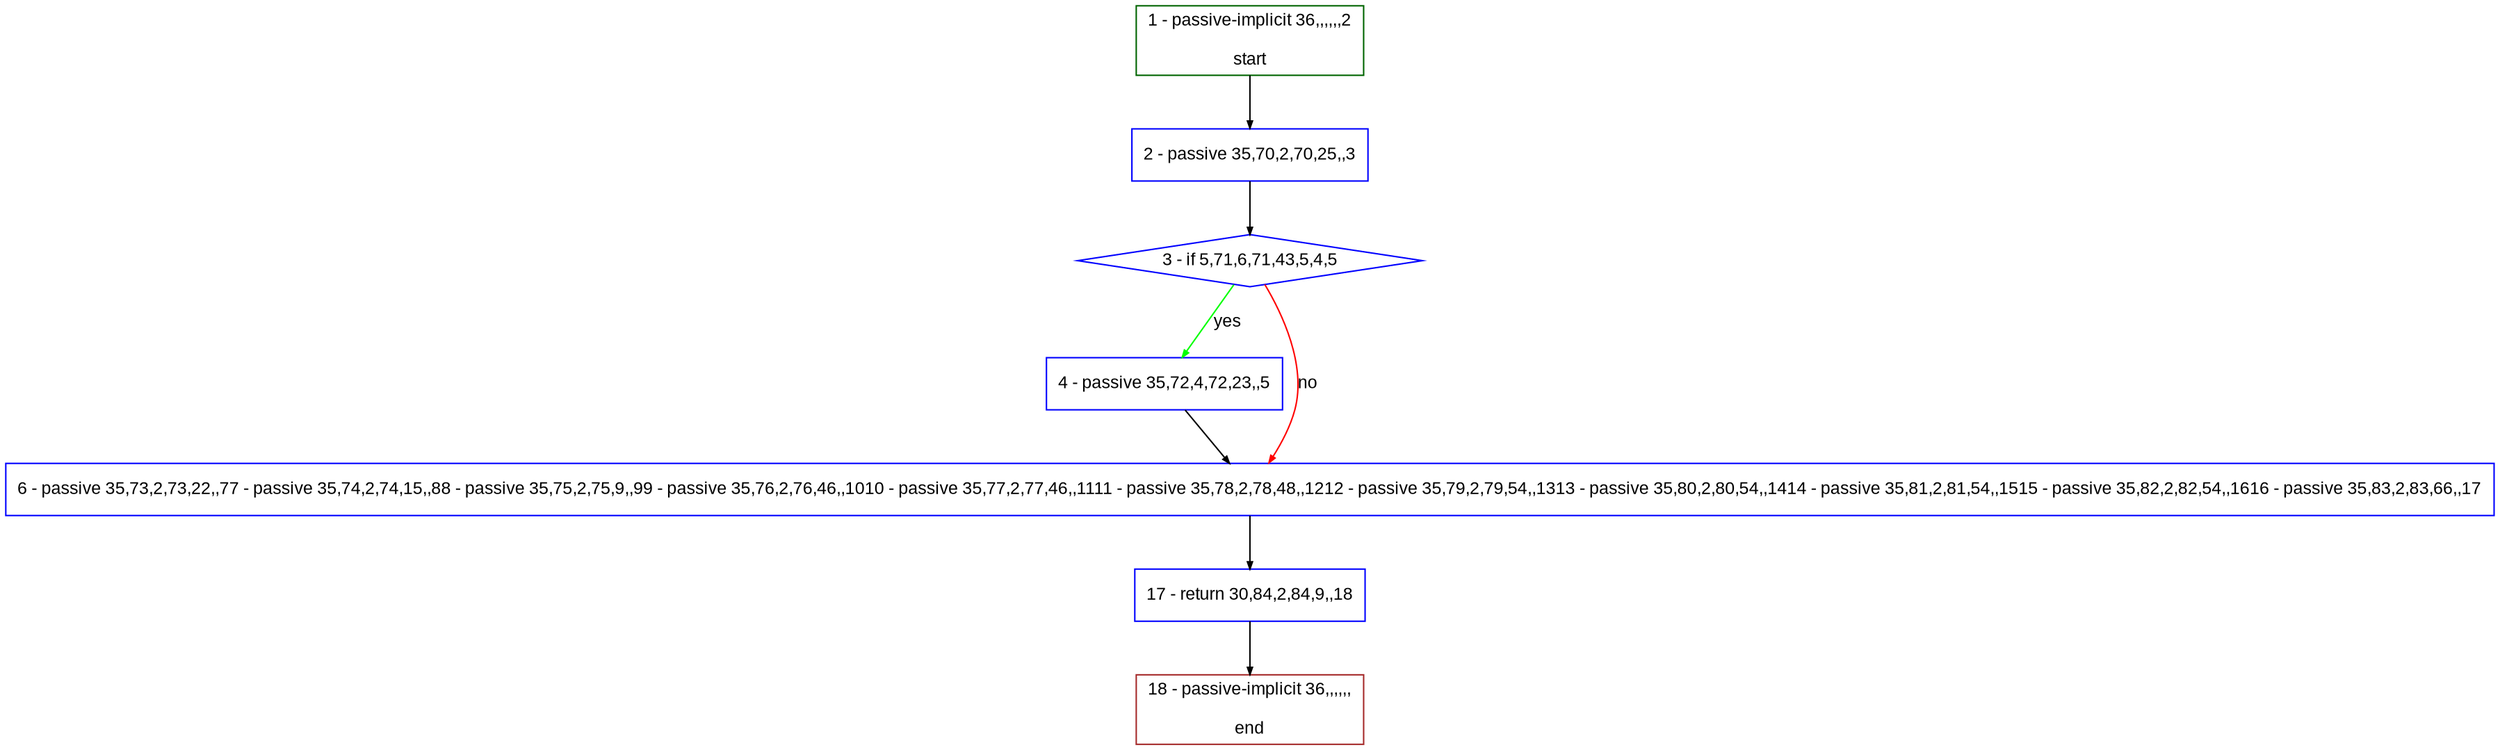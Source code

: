 digraph "" {
  graph [pack="true", label="", fontsize="12", packmode="clust", fontname="Arial", fillcolor="#FFFFCC", bgcolor="white", style="rounded,filled", compound="true"];
  node [node_initialized="no", label="", color="grey", fontsize="12", fillcolor="white", fontname="Arial", style="filled", shape="rectangle", compound="true", fixedsize="false"];
  edge [fontcolor="black", arrowhead="normal", arrowtail="none", arrowsize="0.5", ltail="", label="", color="black", fontsize="12", lhead="", fontname="Arial", dir="forward", compound="true"];
  __N1 [label="2 - passive 35,70,2,70,25,,3", color="#0000ff", fillcolor="#ffffff", style="filled", shape="box"];
  __N2 [label="1 - passive-implicit 36,,,,,,2\n\nstart", color="#006400", fillcolor="#ffffff", style="filled", shape="box"];
  __N3 [label="3 - if 5,71,6,71,43,5,4,5", color="#0000ff", fillcolor="#ffffff", style="filled", shape="diamond"];
  __N4 [label="4 - passive 35,72,4,72,23,,5", color="#0000ff", fillcolor="#ffffff", style="filled", shape="box"];
  __N5 [label="6 - passive 35,73,2,73,22,,77 - passive 35,74,2,74,15,,88 - passive 35,75,2,75,9,,99 - passive 35,76,2,76,46,,1010 - passive 35,77,2,77,46,,1111 - passive 35,78,2,78,48,,1212 - passive 35,79,2,79,54,,1313 - passive 35,80,2,80,54,,1414 - passive 35,81,2,81,54,,1515 - passive 35,82,2,82,54,,1616 - passive 35,83,2,83,66,,17", color="#0000ff", fillcolor="#ffffff", style="filled", shape="box"];
  __N6 [label="17 - return 30,84,2,84,9,,18", color="#0000ff", fillcolor="#ffffff", style="filled", shape="box"];
  __N7 [label="18 - passive-implicit 36,,,,,,\n\nend", color="#a52a2a", fillcolor="#ffffff", style="filled", shape="box"];
  __N2 -> __N1 [arrowhead="normal", arrowtail="none", color="#000000", label="", dir="forward"];
  __N1 -> __N3 [arrowhead="normal", arrowtail="none", color="#000000", label="", dir="forward"];
  __N3 -> __N4 [arrowhead="normal", arrowtail="none", color="#00ff00", label="yes", dir="forward"];
  __N3 -> __N5 [arrowhead="normal", arrowtail="none", color="#ff0000", label="no", dir="forward"];
  __N4 -> __N5 [arrowhead="normal", arrowtail="none", color="#000000", label="", dir="forward"];
  __N5 -> __N6 [arrowhead="normal", arrowtail="none", color="#000000", label="", dir="forward"];
  __N6 -> __N7 [arrowhead="normal", arrowtail="none", color="#000000", label="", dir="forward"];
}
